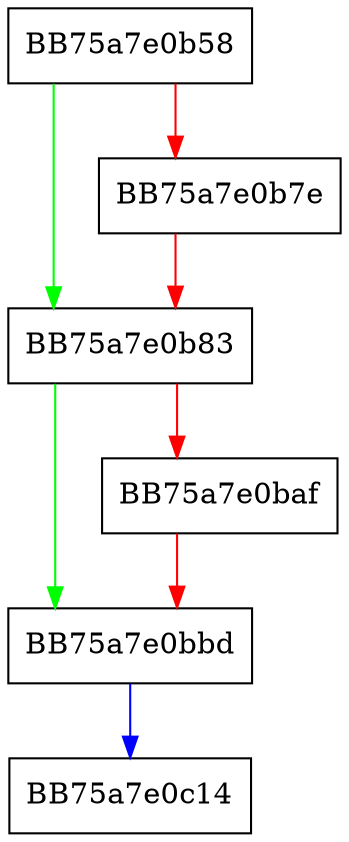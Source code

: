 digraph CreateInstance {
  node [shape="box"];
  graph [splines=ortho];
  BB75a7e0b58 -> BB75a7e0b83 [color="green"];
  BB75a7e0b58 -> BB75a7e0b7e [color="red"];
  BB75a7e0b7e -> BB75a7e0b83 [color="red"];
  BB75a7e0b83 -> BB75a7e0bbd [color="green"];
  BB75a7e0b83 -> BB75a7e0baf [color="red"];
  BB75a7e0baf -> BB75a7e0bbd [color="red"];
  BB75a7e0bbd -> BB75a7e0c14 [color="blue"];
}